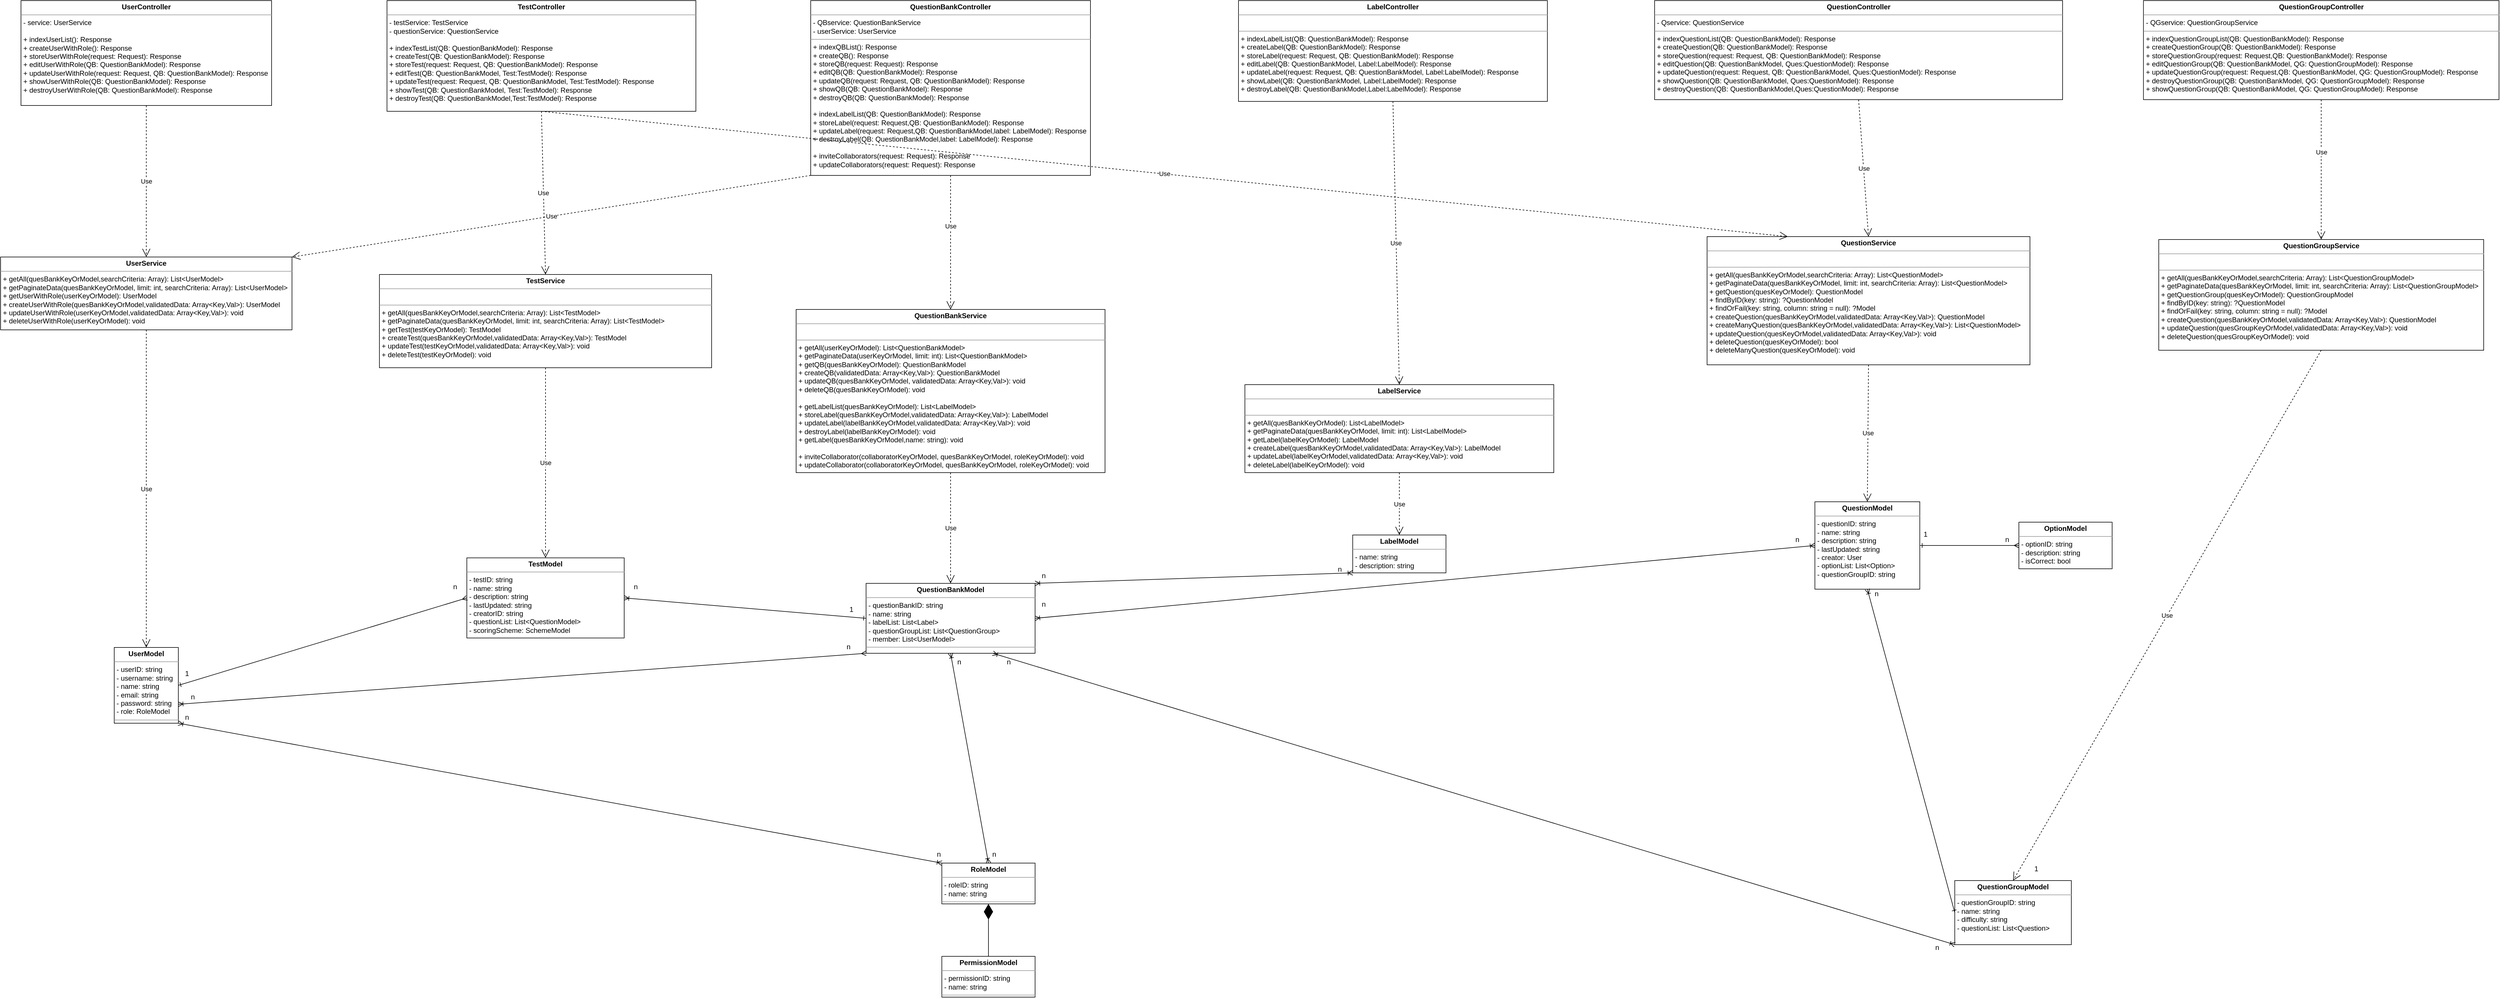 <mxfile>
    <diagram name="Copy of Page-1" id="_IRGn7qEjiSoWe7VJrxL">
        <mxGraphModel dx="957" dy="1715" grid="0" gridSize="10" guides="1" tooltips="1" connect="1" arrows="1" fold="1" page="0" pageScale="1" pageWidth="850" pageHeight="1100" math="0" shadow="0">
            <root>
                <mxCell id="2OkuZF6dqTFCMNim8TMD-0"/>
                <mxCell id="2OkuZF6dqTFCMNim8TMD-1" parent="2OkuZF6dqTFCMNim8TMD-0"/>
                <mxCell id="2OkuZF6dqTFCMNim8TMD-2" value="&lt;p style=&quot;margin:0px;margin-top:4px;text-align:center;&quot;&gt;&lt;b&gt;UserModel&lt;/b&gt;&lt;/p&gt;&lt;hr size=&quot;1&quot;&gt;&lt;p style=&quot;margin:0px;margin-left:4px;&quot;&gt;- userID: string&lt;/p&gt;&lt;p style=&quot;margin:0px;margin-left:4px;&quot;&gt;- username: string&lt;/p&gt;&lt;p style=&quot;margin:0px;margin-left:4px;&quot;&gt;- name: string&lt;/p&gt;&lt;p style=&quot;margin:0px;margin-left:4px;&quot;&gt;- email: string&lt;/p&gt;&lt;p style=&quot;margin:0px;margin-left:4px;&quot;&gt;- password: string&lt;/p&gt;&lt;p style=&quot;margin:0px;margin-left:4px;&quot;&gt;- role: RoleModel&lt;/p&gt;&lt;hr size=&quot;1&quot;&gt;&lt;p style=&quot;margin:0px;margin-left:4px;&quot;&gt;&lt;br&gt;&lt;/p&gt;" style="verticalAlign=top;align=left;overflow=fill;fontSize=12;fontFamily=Helvetica;html=1;" parent="2OkuZF6dqTFCMNim8TMD-1" vertex="1">
                    <mxGeometry x="-45" y="250" width="110" height="130" as="geometry"/>
                </mxCell>
                <mxCell id="2OkuZF6dqTFCMNim8TMD-3" value="&lt;p style=&quot;margin:0px;margin-top:4px;text-align:center;&quot;&gt;&lt;b&gt;QuestionBankModel&lt;/b&gt;&lt;/p&gt;&lt;hr size=&quot;1&quot;&gt;&lt;p style=&quot;margin:0px;margin-left:4px;&quot;&gt;- questionBankID: string&lt;/p&gt;&lt;p style=&quot;margin:0px;margin-left:4px;&quot;&gt;- name: string&lt;/p&gt;&lt;p style=&quot;margin:0px;margin-left:4px;&quot;&gt;- labelList: List&amp;lt;Label&amp;gt;&lt;/p&gt;&lt;p style=&quot;margin:0px;margin-left:4px;&quot;&gt;- questionGroupList: List&amp;lt;QuestionGroup&amp;gt;&lt;/p&gt;&lt;p style=&quot;margin:0px;margin-left:4px;&quot;&gt;- member: List&amp;lt;UserModel&amp;gt;&lt;/p&gt;&lt;hr size=&quot;1&quot;&gt;&lt;p style=&quot;margin:0px;margin-left:4px;&quot;&gt;&lt;br&gt;&lt;/p&gt;" style="verticalAlign=top;align=left;overflow=fill;fontSize=12;fontFamily=Helvetica;html=1;" parent="2OkuZF6dqTFCMNim8TMD-1" vertex="1">
                    <mxGeometry x="1245" y="140" width="290" height="120" as="geometry"/>
                </mxCell>
                <mxCell id="13" value="" style="edgeStyle=none;html=1;startArrow=ERone;startFill=0;endArrow=ERmany;endFill=0;" parent="2OkuZF6dqTFCMNim8TMD-1" source="2OkuZF6dqTFCMNim8TMD-4" target="2OkuZF6dqTFCMNim8TMD-7" edge="1">
                    <mxGeometry relative="1" as="geometry"/>
                </mxCell>
                <mxCell id="2OkuZF6dqTFCMNim8TMD-4" value="&lt;p style=&quot;margin:0px;margin-top:4px;text-align:center;&quot;&gt;&lt;b&gt;QuestionModel&lt;/b&gt;&lt;/p&gt;&lt;hr size=&quot;1&quot;&gt;&lt;p style=&quot;margin:0px;margin-left:4px;&quot;&gt;- questionID: string&lt;/p&gt;&lt;p style=&quot;margin:0px;margin-left:4px;&quot;&gt;- name: string&lt;/p&gt;&lt;p style=&quot;margin:0px;margin-left:4px;&quot;&gt;- description: string&lt;/p&gt;&lt;p style=&quot;margin:0px;margin-left:4px;&quot;&gt;- lastUpdated: string&lt;/p&gt;&lt;p style=&quot;margin:0px;margin-left:4px;&quot;&gt;- creator: User&lt;/p&gt;&lt;p style=&quot;margin:0px;margin-left:4px;&quot;&gt;- optionList: List&amp;lt;Option&amp;gt;&lt;/p&gt;&lt;p style=&quot;margin:0px;margin-left:4px;&quot;&gt;- questionGroupID: string&lt;/p&gt;&lt;p style=&quot;margin:0px;margin-left:4px;&quot;&gt;&lt;br&gt;&lt;/p&gt;" style="verticalAlign=top;align=left;overflow=fill;fontSize=12;fontFamily=Helvetica;html=1;" parent="2OkuZF6dqTFCMNim8TMD-1" vertex="1">
                    <mxGeometry x="2873" width="180" height="150" as="geometry"/>
                </mxCell>
                <mxCell id="2OkuZF6dqTFCMNim8TMD-5" value="&lt;p style=&quot;margin:0px;margin-top:4px;text-align:center;&quot;&gt;&lt;b&gt;TestModel&lt;/b&gt;&lt;/p&gt;&lt;hr size=&quot;1&quot;&gt;&lt;p style=&quot;margin:0px;margin-left:4px;&quot;&gt;- testID: string&lt;/p&gt;&lt;p style=&quot;margin:0px;margin-left:4px;&quot;&gt;- name: string&lt;br&gt;&lt;/p&gt;&lt;p style=&quot;margin:0px;margin-left:4px;&quot;&gt;- description: string&lt;/p&gt;&lt;p style=&quot;margin:0px;margin-left:4px;&quot;&gt;- lastUpdated: string&lt;/p&gt;&lt;p style=&quot;margin:0px;margin-left:4px;&quot;&gt;- creatorID: string&lt;/p&gt;&lt;p style=&quot;margin:0px;margin-left:4px;&quot;&gt;- questionList: List&amp;lt;QuestionModel&amp;gt;&lt;/p&gt;&lt;p style=&quot;margin:0px;margin-left:4px;&quot;&gt;- scoringScheme: SchemeModel&lt;/p&gt;&lt;p style=&quot;margin:0px;margin-left:4px;&quot;&gt;&lt;br&gt;&lt;/p&gt;" style="verticalAlign=top;align=left;overflow=fill;fontSize=12;fontFamily=Helvetica;html=1;" parent="2OkuZF6dqTFCMNim8TMD-1" vertex="1">
                    <mxGeometry x="560" y="96.25" width="270" height="137.5" as="geometry"/>
                </mxCell>
                <mxCell id="2OkuZF6dqTFCMNim8TMD-6" value="&lt;p style=&quot;margin:0px;margin-top:4px;text-align:center;&quot;&gt;&lt;b&gt;LabelModel&lt;/b&gt;&lt;/p&gt;&lt;hr size=&quot;1&quot;&gt;&lt;p style=&quot;margin:0px;margin-left:4px;&quot;&gt;- name: string&lt;/p&gt;&lt;p style=&quot;margin:0px;margin-left:4px;&quot;&gt;- description: string&lt;/p&gt;&lt;hr size=&quot;1&quot;&gt;&lt;p style=&quot;margin:0px;margin-left:4px;&quot;&gt;&lt;br&gt;&lt;/p&gt;" style="verticalAlign=top;align=left;overflow=fill;fontSize=12;fontFamily=Helvetica;html=1;" parent="2OkuZF6dqTFCMNim8TMD-1" vertex="1">
                    <mxGeometry x="2080" y="57" width="160" height="65" as="geometry"/>
                </mxCell>
                <mxCell id="2OkuZF6dqTFCMNim8TMD-7" value="&lt;p style=&quot;margin:0px;margin-top:4px;text-align:center;&quot;&gt;&lt;b&gt;OptionModel&lt;/b&gt;&lt;/p&gt;&lt;hr size=&quot;1&quot;&gt;&lt;p style=&quot;margin:0px;margin-left:4px;&quot;&gt;- optionID: string&lt;/p&gt;&lt;p style=&quot;margin:0px;margin-left:4px;&quot;&gt;- description: string&lt;/p&gt;&lt;p style=&quot;margin:0px;margin-left:4px;&quot;&gt;- isCorrect: bool&lt;/p&gt;&lt;hr size=&quot;1&quot;&gt;&lt;p style=&quot;margin:0px;margin-left:4px;&quot;&gt;&lt;br&gt;&lt;/p&gt;" style="verticalAlign=top;align=left;overflow=fill;fontSize=12;fontFamily=Helvetica;html=1;" parent="2OkuZF6dqTFCMNim8TMD-1" vertex="1">
                    <mxGeometry x="3223" y="35" width="160" height="80" as="geometry"/>
                </mxCell>
                <mxCell id="2OkuZF6dqTFCMNim8TMD-8" value="&lt;p style=&quot;margin:0px;margin-top:4px;text-align:center;&quot;&gt;&lt;b&gt;RoleModel&lt;/b&gt;&lt;/p&gt;&lt;hr size=&quot;1&quot;&gt;&lt;p style=&quot;margin:0px;margin-left:4px;&quot;&gt;- roleID: string&lt;/p&gt;&lt;p style=&quot;margin:0px;margin-left:4px;&quot;&gt;- name: string&lt;/p&gt;&lt;hr size=&quot;1&quot;&gt;&lt;p style=&quot;margin:0px;margin-left:4px;&quot;&gt;&lt;br&gt;&lt;/p&gt;" style="verticalAlign=top;align=left;overflow=fill;fontSize=12;fontFamily=Helvetica;html=1;" parent="2OkuZF6dqTFCMNim8TMD-1" vertex="1">
                    <mxGeometry x="1375" y="620" width="160" height="70" as="geometry"/>
                </mxCell>
                <mxCell id="2OkuZF6dqTFCMNim8TMD-9" value="&lt;p style=&quot;margin:0px;margin-top:4px;text-align:center;&quot;&gt;&lt;b&gt;PermissionModel&lt;/b&gt;&lt;/p&gt;&lt;hr size=&quot;1&quot;&gt;&lt;p style=&quot;margin:0px;margin-left:4px;&quot;&gt;- permissionID: string&lt;/p&gt;&lt;p style=&quot;margin:0px;margin-left:4px;&quot;&gt;- name: string&lt;/p&gt;&lt;hr size=&quot;1&quot;&gt;&lt;p style=&quot;margin:0px;margin-left:4px;&quot;&gt;&lt;br&gt;&lt;/p&gt;" style="verticalAlign=top;align=left;overflow=fill;fontSize=12;fontFamily=Helvetica;html=1;" parent="2OkuZF6dqTFCMNim8TMD-1" vertex="1">
                    <mxGeometry x="1375" y="780" width="160" height="70" as="geometry"/>
                </mxCell>
                <mxCell id="2OkuZF6dqTFCMNim8TMD-10" value="&lt;p style=&quot;margin:0px;margin-top:4px;text-align:center;&quot;&gt;&lt;b&gt;QuestionGroupModel&lt;/b&gt;&lt;/p&gt;&lt;hr size=&quot;1&quot;&gt;&lt;p style=&quot;margin:0px;margin-left:4px;&quot;&gt;- questionGroupID: string&lt;/p&gt;&lt;p style=&quot;margin:0px;margin-left:4px;&quot;&gt;- name: string&lt;/p&gt;&lt;p style=&quot;margin:0px;margin-left:4px;&quot;&gt;- difficulty: string&lt;/p&gt;&lt;p style=&quot;margin:0px;margin-left:4px;&quot;&gt;- questionList: List&amp;lt;Question&amp;gt;&lt;/p&gt;&lt;p style=&quot;margin:0px;margin-left:4px;&quot;&gt;&lt;br&gt;&lt;/p&gt;" style="verticalAlign=top;align=left;overflow=fill;fontSize=12;fontFamily=Helvetica;html=1;" parent="2OkuZF6dqTFCMNim8TMD-1" vertex="1">
                    <mxGeometry x="3113" y="650" width="200" height="110" as="geometry"/>
                </mxCell>
                <mxCell id="d9vbCOxTA3XUxBiBrLn6-0" value="&lt;p style=&quot;margin:0px;margin-top:4px;text-align:center;&quot;&gt;&lt;b&gt;UserController&lt;/b&gt;&lt;/p&gt;&lt;hr size=&quot;1&quot;&gt;&lt;p style=&quot;margin:0px;margin-left:4px;&quot;&gt;- service: UserService&lt;/p&gt;&lt;p style=&quot;margin:0px;margin-left:4px;&quot;&gt;&lt;br&gt;&lt;/p&gt;&lt;p style=&quot;margin: 0px 0px 0px 4px;&quot;&gt;+ indexUserList(): Response&lt;/p&gt;&lt;p style=&quot;margin: 0px 0px 0px 4px;&quot;&gt;+ createUserWithRole(): Response&lt;/p&gt;&lt;p style=&quot;margin: 0px 0px 0px 4px;&quot;&gt;+ storeUserWithRole(request: Request): Response&lt;/p&gt;&lt;p style=&quot;margin: 0px 0px 0px 4px;&quot;&gt;+ editUserWithRole(QB: QuestionBankModel): Response&lt;/p&gt;&lt;p style=&quot;margin: 0px 0px 0px 4px;&quot;&gt;+ updateUserWithRole(request: Request, QB: QuestionBankModel): Response&lt;/p&gt;&lt;p style=&quot;margin: 0px 0px 0px 4px;&quot;&gt;+ showUserWithRole(QB: QuestionBankModel): Response&lt;br&gt;&lt;/p&gt;&lt;p style=&quot;margin: 0px 0px 0px 4px;&quot;&gt;+ destroyUserWithRole(QB: QuestionBankModel): Response&lt;/p&gt;" style="verticalAlign=top;align=left;overflow=fill;fontSize=12;fontFamily=Helvetica;html=1;" parent="2OkuZF6dqTFCMNim8TMD-1" vertex="1">
                    <mxGeometry x="-205" y="-860" width="430" height="180" as="geometry"/>
                </mxCell>
                <mxCell id="d9vbCOxTA3XUxBiBrLn6-1" value="&lt;p style=&quot;margin:0px;margin-top:4px;text-align:center;&quot;&gt;&lt;b&gt;UserService&lt;/b&gt;&lt;/p&gt;&lt;hr size=&quot;1&quot;&gt;&lt;p style=&quot;margin: 0px 0px 0px 4px;&quot;&gt;+ getAll(quesBankKeyOrModel,searchCriteria: Array): List&amp;lt;UserModel&amp;gt;&lt;/p&gt;&lt;p style=&quot;margin: 0px 0px 0px 4px;&quot;&gt;+ getPaginateData(quesBankKeyOrModel, limit: int, searchCriteria: Array): List&amp;lt;UserModel&amp;gt;&lt;br&gt;&lt;/p&gt;&lt;p style=&quot;margin: 0px 0px 0px 4px;&quot;&gt;+ getUserWithRole(userKeyOrModel): UserModel&lt;/p&gt;&lt;p style=&quot;margin: 0px 0px 0px 4px;&quot;&gt;+ createUserWithRole(quesBankKeyOrModel,validatedData: Array&amp;lt;Key,Val&amp;gt;): UserModel&lt;br&gt;&lt;/p&gt;&lt;p style=&quot;margin: 0px 0px 0px 4px;&quot;&gt;+ updateUserWithRole(userKeyOrModel,validatedData: Array&amp;lt;Key,Val&amp;gt;): void&lt;br&gt;&lt;/p&gt;&lt;p style=&quot;margin: 0px 0px 0px 4px;&quot;&gt;+ deleteUserWithRole(userKeyOrModel): void&lt;/p&gt;" style="verticalAlign=top;align=left;overflow=fill;fontSize=12;fontFamily=Helvetica;html=1;" parent="2OkuZF6dqTFCMNim8TMD-1" vertex="1">
                    <mxGeometry x="-240" y="-420" width="500" height="125" as="geometry"/>
                </mxCell>
                <mxCell id="d9vbCOxTA3XUxBiBrLn6-2" value="&lt;p style=&quot;margin:0px;margin-top:4px;text-align:center;&quot;&gt;&lt;b&gt;QuestionBankController&lt;/b&gt;&lt;/p&gt;&lt;hr size=&quot;1&quot;&gt;&lt;p style=&quot;margin:0px;margin-left:4px;&quot;&gt;- QBservice:&amp;nbsp;&lt;span style=&quot;text-align: center;&quot;&gt;QuestionBank&lt;/span&gt;Service&lt;/p&gt;&lt;p style=&quot;margin:0px;margin-left:4px;&quot;&gt;- userService: UserService&lt;/p&gt;&lt;hr size=&quot;1&quot;&gt;&lt;p style=&quot;margin:0px;margin-left:4px;&quot;&gt;+ indexQBList(): Response&lt;/p&gt;&lt;p style=&quot;margin:0px;margin-left:4px;&quot;&gt;+ createQB(): Response&lt;/p&gt;&lt;p style=&quot;margin:0px;margin-left:4px;&quot;&gt;+ storeQB(request: Request): Response&lt;/p&gt;&lt;p style=&quot;margin:0px;margin-left:4px;&quot;&gt;+ editQB(QB: QuestionBankModel): Response&lt;/p&gt;&lt;p style=&quot;margin:0px;margin-left:4px;&quot;&gt;+ updateQB(request: Request, QB: QuestionBankModel): Response&lt;/p&gt;&lt;p style=&quot;margin:0px;margin-left:4px;&quot;&gt;+ showQB(QB: QuestionBankModel): Response&lt;br&gt;&lt;/p&gt;&lt;p style=&quot;margin:0px;margin-left:4px;&quot;&gt;+ destroyQB(QB: QuestionBankModel): Response&lt;br&gt;&lt;/p&gt;&lt;p style=&quot;margin:0px;margin-left:4px;&quot;&gt;&lt;br&gt;&lt;/p&gt;&lt;p style=&quot;margin:0px;margin-left:4px;&quot;&gt;+ indexLabelList(QB: QuestionBankModel): Response&lt;br&gt;&lt;/p&gt;&lt;p style=&quot;margin:0px;margin-left:4px;&quot;&gt;+ storeLabel(request: Request,QB: QuestionBankModel): Response&lt;/p&gt;&lt;p style=&quot;margin:0px;margin-left:4px;&quot;&gt;+ updateLabel(request: Request,QB: QuestionBankModel,label: LabelModel): Response&lt;br&gt;&lt;/p&gt;&lt;p style=&quot;margin:0px;margin-left:4px;&quot;&gt;+ destroyLabel(QB: QuestionBankModel,label: LabelModel): Response&lt;br&gt;&lt;/p&gt;&lt;p style=&quot;margin:0px;margin-left:4px;&quot;&gt;&lt;br&gt;&lt;/p&gt;&lt;p style=&quot;margin: 0px 0px 0px 4px;&quot;&gt;+ inviteCollaborators(request: Request): Response&lt;br&gt;&lt;/p&gt;&lt;p style=&quot;margin: 0px 0px 0px 4px;&quot;&gt;+ updateCollaborators(request: Request): Response&lt;/p&gt;&lt;p style=&quot;margin: 0px 0px 0px 4px;&quot;&gt;&lt;br&gt;&lt;/p&gt;" style="verticalAlign=top;align=left;overflow=fill;fontSize=12;fontFamily=Helvetica;html=1;gradientColor=none;fillColor=default;fillStyle=auto;shadow=0;" parent="2OkuZF6dqTFCMNim8TMD-1" vertex="1">
                    <mxGeometry x="1150" y="-860" width="480" height="300" as="geometry"/>
                </mxCell>
                <mxCell id="d9vbCOxTA3XUxBiBrLn6-3" value="&lt;p style=&quot;margin:0px;margin-top:4px;text-align:center;&quot;&gt;&lt;b&gt;QuestionBankService&lt;/b&gt;&lt;/p&gt;&lt;hr size=&quot;1&quot;&gt;&lt;p style=&quot;margin:0px;margin-left:4px;&quot;&gt;&lt;br&gt;&lt;/p&gt;&lt;hr size=&quot;1&quot;&gt;&lt;p style=&quot;margin: 0px 0px 0px 4px;&quot;&gt;+ getAll(userKeyOrModel): List&amp;lt;QuestionBankModel&amp;gt;&lt;/p&gt;&lt;p style=&quot;margin: 0px 0px 0px 4px;&quot;&gt;+ getPaginateData(userKeyOrModel, limit: int): List&amp;lt;QuestionBankModel&amp;gt;&lt;br&gt;&lt;/p&gt;&lt;p style=&quot;margin: 0px 0px 0px 4px;&quot;&gt;+ getQB(quesBankKeyOrModel): QuestionBankModel&lt;br&gt;&lt;/p&gt;&lt;p style=&quot;margin: 0px 0px 0px 4px;&quot;&gt;+ createQB(validatedData: Array&amp;lt;Key,Val&amp;gt;): QuestionBankModel&lt;/p&gt;&lt;p style=&quot;margin: 0px 0px 0px 4px;&quot;&gt;+ updateQB(quesBankKeyOrModel, validatedData: Array&amp;lt;Key,Val&amp;gt;): void&lt;/p&gt;&lt;p style=&quot;margin: 0px 0px 0px 4px;&quot;&gt;+ deleteQB(quesBankKeyOrModel): void&lt;/p&gt;&lt;p style=&quot;margin: 0px 0px 0px 4px;&quot;&gt;&lt;br&gt;&lt;/p&gt;&lt;p style=&quot;margin: 0px 0px 0px 4px;&quot;&gt;+ getLabelList(quesBankKeyOrModel): List&amp;lt;LabelModel&amp;gt;&lt;/p&gt;&lt;p style=&quot;margin: 0px 0px 0px 4px;&quot;&gt;+ storeLabel(quesBankKeyOrModel,validatedData: Array&amp;lt;Key,Val&amp;gt;): LabelModel&lt;/p&gt;&lt;p style=&quot;margin: 0px 0px 0px 4px;&quot;&gt;+ updateLabel(labelBankKeyOrModel,validatedData: Array&amp;lt;Key,Val&amp;gt;): void&lt;br&gt;&lt;/p&gt;&lt;p style=&quot;margin: 0px 0px 0px 4px;&quot;&gt;+ destroyLabel(labelBankKeyOrModel): void&lt;br&gt;&lt;/p&gt;&lt;p style=&quot;margin: 0px 0px 0px 4px;&quot;&gt;+ getLabel(quesBankKeyOrModel,name: string): void&lt;/p&gt;&lt;p style=&quot;margin: 0px 0px 0px 4px;&quot;&gt;&lt;br&gt;&lt;/p&gt;&lt;p style=&quot;margin: 0px 0px 0px 4px;&quot;&gt;+ inviteCollaborator(collaboratorKeyOrModel, quesBankKeyOrModel, roleKeyOrModel): void&lt;br&gt;&lt;/p&gt;&lt;p style=&quot;margin: 0px 0px 0px 4px;&quot;&gt;+ updateCollaborator(collaboratorKeyOrModel, quesBankKeyOrModel, roleKeyOrModel): void&lt;/p&gt;" style="verticalAlign=top;align=left;overflow=fill;fontSize=12;fontFamily=Helvetica;html=1;" parent="2OkuZF6dqTFCMNim8TMD-1" vertex="1">
                    <mxGeometry x="1125" y="-330" width="530" height="280" as="geometry"/>
                </mxCell>
                <mxCell id="n3z_orEbSFZSWoOInEBg-8" value="&lt;p style=&quot;margin:0px;margin-top:4px;text-align:center;&quot;&gt;&lt;b&gt;TestController&lt;/b&gt;&lt;/p&gt;&lt;hr size=&quot;1&quot;&gt;&lt;p style=&quot;margin:0px;margin-left:4px;&quot;&gt;- testService: TestService&lt;/p&gt;&lt;p style=&quot;margin:0px;margin-left:4px;&quot;&gt;- questionService: QuestionService&lt;/p&gt;&lt;p style=&quot;margin:0px;margin-left:4px;&quot;&gt;&lt;br&gt;&lt;/p&gt;&lt;p style=&quot;margin: 0px 0px 0px 4px;&quot;&gt;&lt;span style=&quot;background-color: initial;&quot;&gt;+ indexTestList(QB: QuestionBankModel):&amp;nbsp;Response&lt;/span&gt;&lt;br&gt;&lt;/p&gt;&lt;p style=&quot;margin: 0px 0px 0px 4px;&quot;&gt;+ createTest(QB: QuestionBankModel): Response&lt;br&gt;&lt;/p&gt;&lt;p style=&quot;margin: 0px 0px 0px 4px;&quot;&gt;+ storeTest(request: Request, QB: QuestionBankModel): Response&lt;br&gt;&lt;/p&gt;&lt;p style=&quot;margin: 0px 0px 0px 4px;&quot;&gt;+ editTest(QB: QuestionBankModel, Test:&lt;span style=&quot;background-color: initial;&quot;&gt;TestModel): Response&lt;/span&gt;&lt;br&gt;&lt;/p&gt;&lt;p style=&quot;margin: 0px 0px 0px 4px;&quot;&gt;+ updateTest(request: Request, QB: QuestionBankModel, Test:&lt;span style=&quot;background-color: initial;&quot;&gt;TestModel): Response&lt;/span&gt;&lt;/p&gt;&lt;p style=&quot;margin: 0px 0px 0px 4px;&quot;&gt;+ showTest(QB: QuestionBankModel,&amp;nbsp;Test:TestModel): Response&lt;span style=&quot;background-color: initial;&quot;&gt;&lt;br&gt;&lt;/span&gt;&lt;/p&gt;&lt;p style=&quot;margin: 0px 0px 0px 4px;&quot;&gt;+ destroyTest(QB: QuestionBankModel,Test:&lt;span style=&quot;background-color: initial;&quot;&gt;TestModel&lt;/span&gt;): Response&lt;/p&gt;&lt;p style=&quot;margin: 0px 0px 0px 4px;&quot;&gt;&lt;br&gt;&lt;/p&gt;&lt;p style=&quot;margin: 0px 0px 0px 4px;&quot;&gt;&lt;br&gt;&lt;/p&gt;" style="verticalAlign=top;align=left;overflow=fill;fontSize=12;fontFamily=Helvetica;html=1;" parent="2OkuZF6dqTFCMNim8TMD-1" vertex="1">
                    <mxGeometry x="423" y="-860" width="530" height="190" as="geometry"/>
                </mxCell>
                <mxCell id="n3z_orEbSFZSWoOInEBg-9" value="&lt;p style=&quot;margin:0px;margin-top:4px;text-align:center;&quot;&gt;&lt;b&gt;TestService&lt;/b&gt;&lt;/p&gt;&lt;hr size=&quot;1&quot;&gt;&lt;p style=&quot;margin:0px;margin-left:4px;&quot;&gt;&lt;br&gt;&lt;/p&gt;&lt;hr size=&quot;1&quot;&gt;&lt;p style=&quot;margin: 0px 0px 0px 4px;&quot;&gt;+ getAll(quesBankKeyOrModel,searchCriteria: Array): List&amp;lt;TestModel&amp;gt;&lt;/p&gt;&lt;p style=&quot;margin: 0px 0px 0px 4px;&quot;&gt;+ getPaginateData(quesBankKeyOrModel, limit: int, searchCriteria: Array): List&amp;lt;TestModel&amp;gt;&lt;br&gt;&lt;/p&gt;&lt;p style=&quot;margin: 0px 0px 0px 4px;&quot;&gt;+ getTest(testKeyOrModel): TestModel&lt;/p&gt;&lt;p style=&quot;margin: 0px 0px 0px 4px;&quot;&gt;+ createTest(quesBankKeyOrModel,validatedData: Array&amp;lt;Key,Val&amp;gt;): TestModel&lt;br&gt;&lt;/p&gt;&lt;p style=&quot;margin: 0px 0px 0px 4px;&quot;&gt;+ updateTest(testKeyOrModel,validatedData: Array&amp;lt;Key,Val&amp;gt;): void&lt;br&gt;&lt;/p&gt;&lt;p style=&quot;margin: 0px 0px 0px 4px;&quot;&gt;+ deleteTest(testKeyOrModel): void&lt;/p&gt;" style="verticalAlign=top;align=left;overflow=fill;fontSize=12;fontFamily=Helvetica;html=1;" parent="2OkuZF6dqTFCMNim8TMD-1" vertex="1">
                    <mxGeometry x="410" y="-390" width="570" height="160" as="geometry"/>
                </mxCell>
                <mxCell id="zOvdfVjMWSjVdS2UzzNI-3" value="Use" style="endArrow=open;endSize=12;dashed=1;html=1;exitX=0.5;exitY=1;exitDx=0;exitDy=0;entryX=0.5;entryY=0;entryDx=0;entryDy=0;" parent="2OkuZF6dqTFCMNim8TMD-1" source="d9vbCOxTA3XUxBiBrLn6-0" target="d9vbCOxTA3XUxBiBrLn6-1" edge="1">
                    <mxGeometry width="160" relative="1" as="geometry">
                        <mxPoint x="-300" y="-410" as="sourcePoint"/>
                        <mxPoint x="-140" y="-410" as="targetPoint"/>
                    </mxGeometry>
                </mxCell>
                <mxCell id="zOvdfVjMWSjVdS2UzzNI-4" value="Use" style="endArrow=open;endSize=12;dashed=1;html=1;exitX=0.5;exitY=1;exitDx=0;exitDy=0;entryX=0.5;entryY=0;entryDx=0;entryDy=0;" parent="2OkuZF6dqTFCMNim8TMD-1" source="d9vbCOxTA3XUxBiBrLn6-1" target="2OkuZF6dqTFCMNim8TMD-2" edge="1">
                    <mxGeometry width="160" relative="1" as="geometry">
                        <mxPoint x="-260" y="-300" as="sourcePoint"/>
                        <mxPoint x="-100" y="-300" as="targetPoint"/>
                    </mxGeometry>
                </mxCell>
                <mxCell id="zOvdfVjMWSjVdS2UzzNI-5" value="Use" style="endArrow=open;endSize=12;dashed=1;html=1;exitX=0.5;exitY=1;exitDx=0;exitDy=0;entryX=0.5;entryY=0;entryDx=0;entryDy=0;" parent="2OkuZF6dqTFCMNim8TMD-1" source="n3z_orEbSFZSWoOInEBg-8" target="n3z_orEbSFZSWoOInEBg-9" edge="1">
                    <mxGeometry width="160" relative="1" as="geometry">
                        <mxPoint x="630" y="-460" as="sourcePoint"/>
                        <mxPoint x="790" y="-460" as="targetPoint"/>
                    </mxGeometry>
                </mxCell>
                <mxCell id="zOvdfVjMWSjVdS2UzzNI-6" value="Use" style="endArrow=open;endSize=12;dashed=1;html=1;exitX=0.5;exitY=1;exitDx=0;exitDy=0;entryX=0.5;entryY=0;entryDx=0;entryDy=0;" parent="2OkuZF6dqTFCMNim8TMD-1" source="n3z_orEbSFZSWoOInEBg-9" target="2OkuZF6dqTFCMNim8TMD-5" edge="1">
                    <mxGeometry width="160" relative="1" as="geometry">
                        <mxPoint x="60" y="-200" as="sourcePoint"/>
                        <mxPoint x="220" y="-200" as="targetPoint"/>
                    </mxGeometry>
                </mxCell>
                <mxCell id="zOvdfVjMWSjVdS2UzzNI-9" value="Use" style="endArrow=open;endSize=12;dashed=1;html=1;exitX=0.5;exitY=1;exitDx=0;exitDy=0;entryX=0.5;entryY=0;entryDx=0;entryDy=0;" parent="2OkuZF6dqTFCMNim8TMD-1" source="d9vbCOxTA3XUxBiBrLn6-2" target="d9vbCOxTA3XUxBiBrLn6-3" edge="1">
                    <mxGeometry x="-0.25" width="160" relative="1" as="geometry">
                        <mxPoint x="1000" y="-450" as="sourcePoint"/>
                        <mxPoint x="1160" y="-450" as="targetPoint"/>
                        <mxPoint as="offset"/>
                    </mxGeometry>
                </mxCell>
                <mxCell id="zOvdfVjMWSjVdS2UzzNI-10" value="Use" style="endArrow=open;endSize=12;dashed=1;html=1;exitX=0.5;exitY=1;exitDx=0;exitDy=0;entryX=0.5;entryY=0;entryDx=0;entryDy=0;" parent="2OkuZF6dqTFCMNim8TMD-1" source="d9vbCOxTA3XUxBiBrLn6-3" target="2OkuZF6dqTFCMNim8TMD-3" edge="1">
                    <mxGeometry width="160" relative="1" as="geometry">
                        <mxPoint x="1000" y="-10" as="sourcePoint"/>
                        <mxPoint x="1160" y="-10" as="targetPoint"/>
                    </mxGeometry>
                </mxCell>
                <mxCell id="V_6a4nZ7BC3NfpDAhWcV-6" value="" style="endArrow=diamondThin;endFill=1;endSize=24;html=1;entryX=0.5;entryY=1;entryDx=0;entryDy=0;exitX=0.5;exitY=0;exitDx=0;exitDy=0;" parent="2OkuZF6dqTFCMNim8TMD-1" source="2OkuZF6dqTFCMNim8TMD-9" target="2OkuZF6dqTFCMNim8TMD-8" edge="1">
                    <mxGeometry width="160" relative="1" as="geometry">
                        <mxPoint x="1445" y="760" as="sourcePoint"/>
                        <mxPoint x="1605" y="760" as="targetPoint"/>
                    </mxGeometry>
                </mxCell>
                <mxCell id="V_6a4nZ7BC3NfpDAhWcV-14" value="Use" style="endArrow=open;endSize=12;dashed=1;html=1;exitX=0;exitY=1;exitDx=0;exitDy=0;entryX=1;entryY=0;entryDx=0;entryDy=0;" parent="2OkuZF6dqTFCMNim8TMD-1" source="d9vbCOxTA3XUxBiBrLn6-2" target="d9vbCOxTA3XUxBiBrLn6-1" edge="1">
                    <mxGeometry width="160" relative="1" as="geometry">
                        <mxPoint x="760" y="-560" as="sourcePoint"/>
                        <mxPoint x="920" y="-560" as="targetPoint"/>
                    </mxGeometry>
                </mxCell>
                <mxCell id="IQVSVcBC1YNNi2Ne7M7Z-0" value="&lt;p style=&quot;margin:0px;margin-top:4px;text-align:center;&quot;&gt;&lt;b&gt;QuestionGroupService&lt;/b&gt;&lt;/p&gt;&lt;hr size=&quot;1&quot;&gt;&lt;p style=&quot;margin:0px;margin-left:4px;&quot;&gt;&lt;br&gt;&lt;/p&gt;&lt;hr size=&quot;1&quot;&gt;&lt;p style=&quot;margin: 0px 0px 0px 4px;&quot;&gt;&lt;span style=&quot;background-color: initial;&quot;&gt;+ getAll(quesBankKeyOrModel,searchCriteria: Array): List&amp;lt;QuestionGroupModel&amp;gt;&lt;/span&gt;&lt;br&gt;&lt;/p&gt;&lt;p style=&quot;margin: 0px 0px 0px 4px;&quot;&gt;+ getPaginateData(quesBankKeyOrModel, limit: int, searchCriteria: Array): List&amp;lt;QuestionGroupModel&amp;gt;&lt;br&gt;&lt;/p&gt;&lt;p style=&quot;margin: 0px 0px 0px 4px;&quot;&gt;+ getQuestionGroup(quesKeyOrModel): QuestionGroupModel&lt;/p&gt;&lt;p style=&quot;margin: 0px 0px 0px 4px;&quot;&gt;+ findByID(key: string): ?QuestionModel&lt;/p&gt;&lt;p style=&quot;margin: 0px 0px 0px 4px;&quot;&gt;+ findOrFail(key: string, column: string = null): ?Model&lt;/p&gt;&lt;p style=&quot;margin: 0px 0px 0px 4px;&quot;&gt;+ createQuestion(quesBankKeyOrModel,validatedData: Array&amp;lt;Key,Val&amp;gt;): QuestionModel&lt;br&gt;&lt;/p&gt;&lt;p style=&quot;margin: 0px 0px 0px 4px;&quot;&gt;+ updateQuestion(quesGroupKeyOrModel,validatedData: Array&amp;lt;Key,Val&amp;gt;): void&lt;br&gt;&lt;/p&gt;&lt;p style=&quot;margin: 0px 0px 0px 4px;&quot;&gt;+ deleteQuestion(quesGroupKeyOrModel): void&lt;/p&gt;" style="verticalAlign=top;align=left;overflow=fill;fontSize=12;fontFamily=Helvetica;html=1;" parent="2OkuZF6dqTFCMNim8TMD-1" vertex="1">
                    <mxGeometry x="3463" y="-450" width="557.5" height="190" as="geometry"/>
                </mxCell>
                <mxCell id="IQVSVcBC1YNNi2Ne7M7Z-1" value="&lt;p style=&quot;margin:0px;margin-top:4px;text-align:center;&quot;&gt;&lt;b&gt;QuestionService&lt;/b&gt;&lt;/p&gt;&lt;hr size=&quot;1&quot;&gt;&lt;p style=&quot;margin:0px;margin-left:4px;&quot;&gt;&lt;br&gt;&lt;/p&gt;&lt;hr size=&quot;1&quot;&gt;&lt;p style=&quot;margin: 0px 0px 0px 4px;&quot;&gt;+ getAll(quesBankKeyOrModel,searchCriteria: Array): List&amp;lt;QuestionModel&amp;gt;&lt;/p&gt;&lt;p style=&quot;margin: 0px 0px 0px 4px;&quot;&gt;&lt;span style=&quot;background-color: initial;&quot;&gt;+ getPaginateData(quesBankKeyOrModel, limit: int, searchCriteria: Array): List&amp;lt;QuestionModel&amp;gt;&lt;/span&gt;&lt;/p&gt;&lt;p style=&quot;margin: 0px 0px 0px 4px;&quot;&gt;+ getQuestion(quesKeyOrModel): QuestionModel&lt;/p&gt;&lt;p style=&quot;margin: 0px 0px 0px 4px;&quot;&gt;+ findByID(key: string): ?QuestionModel&lt;/p&gt;&lt;p style=&quot;margin: 0px 0px 0px 4px;&quot;&gt;+ findOrFail(key: string, column: string = null): ?Model&lt;br&gt;&lt;/p&gt;&lt;p style=&quot;margin: 0px 0px 0px 4px;&quot;&gt;+ createQuestion(quesBankKeyOrModel,validatedData: Array&amp;lt;Key,Val&amp;gt;): QuestionModel&lt;br&gt;&lt;/p&gt;&lt;p style=&quot;margin: 0px 0px 0px 4px;&quot;&gt;+ createManyQuestion(quesBankKeyOrModel,validatedData: Array&amp;lt;Key,Val&amp;gt;): List&amp;lt;QuestionModel&amp;gt;&lt;br&gt;&lt;/p&gt;&lt;p style=&quot;margin: 0px 0px 0px 4px;&quot;&gt;+ updateQuestion(quesKeyOrModel,validatedData: Array&amp;lt;Key,Val&amp;gt;): void&lt;br&gt;&lt;/p&gt;&lt;p style=&quot;margin: 0px 0px 0px 4px;&quot;&gt;+ deleteQuestion(quesKeyOrModel): bool&lt;/p&gt;&lt;p style=&quot;margin: 0px 0px 0px 4px;&quot;&gt;+ deleteManyQuestion(quesKeyOrModel): void&lt;br&gt;&lt;/p&gt;&lt;p style=&quot;margin: 0px 0px 0px 4px;&quot;&gt;&lt;br&gt;&lt;/p&gt;" style="verticalAlign=top;align=left;overflow=fill;fontSize=12;fontFamily=Helvetica;html=1;" parent="2OkuZF6dqTFCMNim8TMD-1" vertex="1">
                    <mxGeometry x="2688" y="-455" width="554" height="220" as="geometry"/>
                </mxCell>
                <mxCell id="IQVSVcBC1YNNi2Ne7M7Z-2" value="&lt;p style=&quot;margin:0px;margin-top:4px;text-align:center;&quot;&gt;&lt;b&gt;QuestionGroupController&lt;/b&gt;&lt;/p&gt;&lt;hr size=&quot;1&quot;&gt;&lt;p style=&quot;margin:0px;margin-left:4px;&quot;&gt;- QGservice:&amp;nbsp;&lt;span style=&quot;text-align: center;&quot;&gt;QuestionGroup&lt;/span&gt;Service&lt;/p&gt;&lt;hr size=&quot;1&quot;&gt;&lt;p style=&quot;margin: 0px 0px 0px 4px;&quot;&gt;+ indexQuestionGroupList(QB: QuestionBankModel): Response&lt;span style=&quot;background-color: initial;&quot;&gt;&lt;br&gt;&lt;/span&gt;&lt;/p&gt;&lt;p style=&quot;margin: 0px 0px 0px 4px;&quot;&gt;+ createQuestionGroup(QB: QuestionBankModel): Response&lt;br&gt;&lt;/p&gt;&lt;p style=&quot;margin: 0px 0px 0px 4px;&quot;&gt;+ storeQuestionGroup(request: Request,QB: QuestionBankModel): Response&lt;br&gt;&lt;/p&gt;&lt;p style=&quot;margin: 0px 0px 0px 4px;&quot;&gt;+ editQuestionGroup(QB: QuestionBankModel, QG: QuestionGroupModel): Response&lt;br&gt;&lt;/p&gt;&lt;p style=&quot;margin: 0px 0px 0px 4px;&quot;&gt;+ updateQuestionGroup(request: Request,QB: QuestionBankModel, QG: QuestionGroupModel): Response&lt;/p&gt;&lt;p style=&quot;margin: 0px 0px 0px 4px;&quot;&gt;+ destroyQuestionGroup(QB: QuestionBankModel, QG: QuestionGroupModel): Response&lt;/p&gt;&lt;p style=&quot;margin: 0px 0px 0px 4px;&quot;&gt;+ showQuestionGroup(QB: QuestionBankModel, QG: QuestionGroupModel): Response&lt;/p&gt;&lt;p style=&quot;margin:0px;margin-left:4px;&quot;&gt;&lt;br&gt;&lt;/p&gt;&lt;p style=&quot;margin: 0px 0px 0px 4px;&quot;&gt;&lt;br&gt;&lt;/p&gt;&lt;p style=&quot;margin: 0px 0px 0px 4px;&quot;&gt;&lt;span style=&quot;background-color: initial;&quot;&gt;&lt;br&gt;&lt;/span&gt;&lt;/p&gt;&lt;p style=&quot;margin: 0px 0px 0px 4px;&quot;&gt;&lt;br&gt;&lt;/p&gt;" style="verticalAlign=top;align=left;overflow=fill;fontSize=12;fontFamily=Helvetica;html=1;gradientColor=none;fillColor=default;fillStyle=auto;shadow=0;" parent="2OkuZF6dqTFCMNim8TMD-1" vertex="1">
                    <mxGeometry x="3436.75" y="-860" width="610" height="170" as="geometry"/>
                </mxCell>
                <mxCell id="IQVSVcBC1YNNi2Ne7M7Z-3" value="&lt;p style=&quot;margin:0px;margin-top:4px;text-align:center;&quot;&gt;&lt;b&gt;QuestionController&lt;/b&gt;&lt;/p&gt;&lt;hr size=&quot;1&quot;&gt;&lt;p style=&quot;margin:0px;margin-left:4px;&quot;&gt;- Qservice:&amp;nbsp;&lt;span style=&quot;text-align: center;&quot;&gt;Question&lt;/span&gt;Service&lt;/p&gt;&lt;hr size=&quot;1&quot;&gt;&lt;p style=&quot;margin: 0px 0px 0px 4px;&quot;&gt;+ indexQuestionList(QB: QuestionBankModel):&amp;nbsp;Response&lt;br&gt;&lt;/p&gt;&lt;p style=&quot;margin: 0px 0px 0px 4px;&quot;&gt;+ createQuestion(QB: QuestionBankModel): Response&lt;br&gt;&lt;/p&gt;&lt;p style=&quot;margin: 0px 0px 0px 4px;&quot;&gt;+ storeQuestion(request: Request, QB: QuestionBankModel): Response&lt;br&gt;&lt;/p&gt;&lt;p style=&quot;margin: 0px 0px 0px 4px;&quot;&gt;+ editQuestion(QB: QuestionBankModel, Ques:&lt;span style=&quot;background-color: initial;&quot;&gt;QuestionModel): Response&lt;/span&gt;&lt;br&gt;&lt;/p&gt;&lt;p style=&quot;margin: 0px 0px 0px 4px;&quot;&gt;+ updateQuestion(request: Request, QB: QuestionBankModel, Ques:&lt;span style=&quot;background-color: initial;&quot;&gt;QuestionModel): Response&lt;/span&gt;&lt;/p&gt;&lt;p style=&quot;margin: 0px 0px 0px 4px;&quot;&gt;+ showQuestion(QB: QuestionBankModel,&amp;nbsp;Ques:QuestionModel): Response&lt;span style=&quot;background-color: initial;&quot;&gt;&lt;br&gt;&lt;/span&gt;&lt;/p&gt;&lt;p style=&quot;margin: 0px 0px 0px 4px;&quot;&gt;+ destroyQuestion(QB: QuestionBankModel,Ques:&lt;span style=&quot;background-color: initial;&quot;&gt;QuestionModel&lt;/span&gt;): Response&lt;/p&gt;" style="verticalAlign=top;align=left;overflow=fill;fontSize=12;fontFamily=Helvetica;html=1;gradientColor=none;fillColor=default;fillStyle=auto;shadow=0;" parent="2OkuZF6dqTFCMNim8TMD-1" vertex="1">
                    <mxGeometry x="2598" y="-860" width="700" height="170" as="geometry"/>
                </mxCell>
                <mxCell id="0" value="Use" style="endArrow=open;endSize=12;dashed=1;html=1;exitX=0.5;exitY=1;exitDx=0;exitDy=0;entryX=0.5;entryY=0;entryDx=0;entryDy=0;" parent="2OkuZF6dqTFCMNim8TMD-1" source="IQVSVcBC1YNNi2Ne7M7Z-3" target="IQVSVcBC1YNNi2Ne7M7Z-1" edge="1">
                    <mxGeometry width="160" relative="1" as="geometry">
                        <mxPoint x="2983" y="-650" as="sourcePoint"/>
                        <mxPoint x="3143" y="-650" as="targetPoint"/>
                    </mxGeometry>
                </mxCell>
                <mxCell id="2" value="Use" style="endArrow=open;endSize=12;dashed=1;html=1;exitX=0.5;exitY=1;exitDx=0;exitDy=0;entryX=0.5;entryY=0;entryDx=0;entryDy=0;" parent="2OkuZF6dqTFCMNim8TMD-1" source="IQVSVcBC1YNNi2Ne7M7Z-2" target="IQVSVcBC1YNNi2Ne7M7Z-0" edge="1">
                    <mxGeometry x="-0.25" width="160" relative="1" as="geometry">
                        <mxPoint x="3753" y="-650" as="sourcePoint"/>
                        <mxPoint x="3753" y="-510" as="targetPoint"/>
                        <mxPoint as="offset"/>
                    </mxGeometry>
                </mxCell>
                <mxCell id="4" value="Use" style="endArrow=open;endSize=12;dashed=1;html=1;exitX=0.5;exitY=1;exitDx=0;exitDy=0;entryX=0.25;entryY=0;entryDx=0;entryDy=0;" parent="2OkuZF6dqTFCMNim8TMD-1" source="n3z_orEbSFZSWoOInEBg-8" target="IQVSVcBC1YNNi2Ne7M7Z-1" edge="1">
                    <mxGeometry width="160" relative="1" as="geometry">
                        <mxPoint x="350" y="-570" as="sourcePoint"/>
                        <mxPoint x="970" y="-410" as="targetPoint"/>
                    </mxGeometry>
                </mxCell>
                <mxCell id="6" value="Use" style="endArrow=open;endSize=12;dashed=1;html=1;exitX=0.5;exitY=1;exitDx=0;exitDy=0;entryX=0.5;entryY=0;entryDx=0;entryDy=0;" parent="2OkuZF6dqTFCMNim8TMD-1" source="IQVSVcBC1YNNi2Ne7M7Z-1" target="2OkuZF6dqTFCMNim8TMD-4" edge="1">
                    <mxGeometry width="160" relative="1" as="geometry">
                        <mxPoint x="3013" y="-200.0" as="sourcePoint"/>
                        <mxPoint x="3013" y="-10.0" as="targetPoint"/>
                    </mxGeometry>
                </mxCell>
                <mxCell id="8" value="Use" style="endArrow=open;endSize=12;dashed=1;html=1;exitX=0.5;exitY=1;exitDx=0;exitDy=0;entryX=0.5;entryY=0;entryDx=0;entryDy=0;" parent="2OkuZF6dqTFCMNim8TMD-1" source="IQVSVcBC1YNNi2Ne7M7Z-0" target="2OkuZF6dqTFCMNim8TMD-10" edge="1">
                    <mxGeometry width="160" relative="1" as="geometry">
                        <mxPoint x="2958" y="-290.0" as="sourcePoint"/>
                        <mxPoint x="2973" y="10.0" as="targetPoint"/>
                    </mxGeometry>
                </mxCell>
                <mxCell id="17" value="1" style="text;html=1;strokeColor=none;fillColor=none;align=center;verticalAlign=middle;whiteSpace=wrap;rounded=0;" parent="2OkuZF6dqTFCMNim8TMD-1" vertex="1">
                    <mxGeometry x="3033" y="41.25" width="60" height="30" as="geometry"/>
                </mxCell>
                <mxCell id="18" value="" style="endArrow=ERoneToMany;html=1;exitX=1;exitY=1;exitDx=0;exitDy=0;entryX=0;entryY=0;entryDx=0;entryDy=0;startArrow=ERoneToMany;startFill=0;endFill=0;" parent="2OkuZF6dqTFCMNim8TMD-1" source="2OkuZF6dqTFCMNim8TMD-2" target="2OkuZF6dqTFCMNim8TMD-8" edge="1">
                    <mxGeometry width="50" height="50" relative="1" as="geometry">
                        <mxPoint x="340" y="700" as="sourcePoint"/>
                        <mxPoint x="390" y="650" as="targetPoint"/>
                    </mxGeometry>
                </mxCell>
                <mxCell id="19" value="" style="endArrow=ERoneToMany;html=1;entryX=0.5;entryY=1;entryDx=0;entryDy=0;exitX=0.5;exitY=0;exitDx=0;exitDy=0;startArrow=ERoneToMany;startFill=0;endFill=0;" parent="2OkuZF6dqTFCMNim8TMD-1" source="2OkuZF6dqTFCMNim8TMD-8" target="2OkuZF6dqTFCMNim8TMD-3" edge="1">
                    <mxGeometry width="50" height="50" relative="1" as="geometry">
                        <mxPoint x="1260" y="790" as="sourcePoint"/>
                        <mxPoint x="1020" y="380" as="targetPoint"/>
                    </mxGeometry>
                </mxCell>
                <mxCell id="20" value="n" style="text;html=1;strokeColor=none;fillColor=none;align=center;verticalAlign=middle;whiteSpace=wrap;rounded=0;" parent="2OkuZF6dqTFCMNim8TMD-1" vertex="1">
                    <mxGeometry x="1340" y="590" width="60" height="30" as="geometry"/>
                </mxCell>
                <mxCell id="22" value="n" style="text;html=1;strokeColor=none;fillColor=none;align=center;verticalAlign=middle;whiteSpace=wrap;rounded=0;" parent="2OkuZF6dqTFCMNim8TMD-1" vertex="1">
                    <mxGeometry x="50" y="355" width="60" height="30" as="geometry"/>
                </mxCell>
                <mxCell id="25" value="n" style="text;html=1;strokeColor=none;fillColor=none;align=center;verticalAlign=middle;whiteSpace=wrap;rounded=0;" parent="2OkuZF6dqTFCMNim8TMD-1" vertex="1">
                    <mxGeometry x="1375" y="260" width="60" height="30" as="geometry"/>
                </mxCell>
                <mxCell id="26" value="n" style="text;html=1;strokeColor=none;fillColor=none;align=center;verticalAlign=middle;whiteSpace=wrap;rounded=0;" parent="2OkuZF6dqTFCMNim8TMD-1" vertex="1">
                    <mxGeometry x="1435" y="590" width="60" height="30" as="geometry"/>
                </mxCell>
                <mxCell id="28" value="" style="endArrow=ERoneToMany;html=1;exitX=1;exitY=0.5;exitDx=0;exitDy=0;entryX=0;entryY=0.5;entryDx=0;entryDy=0;endFill=0;startArrow=ERoneToMany;startFill=0;" parent="2OkuZF6dqTFCMNim8TMD-1" source="2OkuZF6dqTFCMNim8TMD-3" target="2OkuZF6dqTFCMNim8TMD-4" edge="1">
                    <mxGeometry width="50" height="50" relative="1" as="geometry">
                        <mxPoint x="1780" y="180" as="sourcePoint"/>
                        <mxPoint x="1830" y="130" as="targetPoint"/>
                    </mxGeometry>
                </mxCell>
                <mxCell id="29" value="n" style="text;html=1;strokeColor=none;fillColor=none;align=center;verticalAlign=middle;whiteSpace=wrap;rounded=0;" parent="2OkuZF6dqTFCMNim8TMD-1" vertex="1">
                    <mxGeometry x="1520" y="161.25" width="60" height="30" as="geometry"/>
                </mxCell>
                <mxCell id="30" value="n" style="text;html=1;strokeColor=none;fillColor=none;align=center;verticalAlign=middle;whiteSpace=wrap;rounded=0;" parent="2OkuZF6dqTFCMNim8TMD-1" vertex="1">
                    <mxGeometry x="2813" y="50" width="60" height="30" as="geometry"/>
                </mxCell>
                <mxCell id="31" value="" style="endArrow=ERone;html=1;entryX=0;entryY=0.5;entryDx=0;entryDy=0;endFill=0;startArrow=ERoneToMany;startFill=0;exitX=0.5;exitY=1;exitDx=0;exitDy=0;" parent="2OkuZF6dqTFCMNim8TMD-1" source="2OkuZF6dqTFCMNim8TMD-4" target="2OkuZF6dqTFCMNim8TMD-10" edge="1">
                    <mxGeometry width="50" height="50" relative="1" as="geometry">
                        <mxPoint x="2933" y="200" as="sourcePoint"/>
                        <mxPoint x="3313" y="30" as="targetPoint"/>
                    </mxGeometry>
                </mxCell>
                <mxCell id="32" value="n" style="text;html=1;strokeColor=none;fillColor=none;align=center;verticalAlign=middle;whiteSpace=wrap;rounded=0;" parent="2OkuZF6dqTFCMNim8TMD-1" vertex="1">
                    <mxGeometry x="3173" y="50" width="60" height="30" as="geometry"/>
                </mxCell>
                <mxCell id="33" value="1" style="text;html=1;strokeColor=none;fillColor=none;align=center;verticalAlign=middle;whiteSpace=wrap;rounded=0;" parent="2OkuZF6dqTFCMNim8TMD-1" vertex="1">
                    <mxGeometry x="3223" y="615" width="60" height="30" as="geometry"/>
                </mxCell>
                <mxCell id="15" value="n" style="text;html=1;strokeColor=none;fillColor=none;align=center;verticalAlign=middle;whiteSpace=wrap;rounded=0;" parent="2OkuZF6dqTFCMNim8TMD-1" vertex="1">
                    <mxGeometry x="2949" y="143" width="60" height="30" as="geometry"/>
                </mxCell>
                <mxCell id="36" value="" style="endArrow=ERoneToMany;html=1;exitX=0.75;exitY=1;exitDx=0;exitDy=0;entryX=0;entryY=1;entryDx=0;entryDy=0;endFill=0;startArrow=ERoneToMany;startFill=0;" parent="2OkuZF6dqTFCMNim8TMD-1" source="2OkuZF6dqTFCMNim8TMD-3" target="2OkuZF6dqTFCMNim8TMD-10" edge="1">
                    <mxGeometry width="50" height="50" relative="1" as="geometry">
                        <mxPoint x="1720" y="430" as="sourcePoint"/>
                        <mxPoint x="1770" y="380" as="targetPoint"/>
                    </mxGeometry>
                </mxCell>
                <mxCell id="37" value="" style="endArrow=ERone;html=1;exitX=1;exitY=0.5;exitDx=0;exitDy=0;entryX=0;entryY=0.5;entryDx=0;entryDy=0;endFill=0;startArrow=ERoneToMany;startFill=0;" parent="2OkuZF6dqTFCMNim8TMD-1" source="2OkuZF6dqTFCMNim8TMD-5" target="2OkuZF6dqTFCMNim8TMD-3" edge="1">
                    <mxGeometry width="50" height="50" relative="1" as="geometry">
                        <mxPoint x="910" y="210" as="sourcePoint"/>
                        <mxPoint x="1040" y="110" as="targetPoint"/>
                    </mxGeometry>
                </mxCell>
                <mxCell id="38" value="n" style="text;html=1;strokeColor=none;fillColor=none;align=center;verticalAlign=middle;whiteSpace=wrap;rounded=0;" parent="2OkuZF6dqTFCMNim8TMD-1" vertex="1">
                    <mxGeometry x="3053" y="750" width="60" height="30" as="geometry"/>
                </mxCell>
                <mxCell id="39" value="n" style="text;html=1;strokeColor=none;fillColor=none;align=center;verticalAlign=middle;whiteSpace=wrap;rounded=0;" parent="2OkuZF6dqTFCMNim8TMD-1" vertex="1">
                    <mxGeometry x="1460" y="260" width="60" height="30" as="geometry"/>
                </mxCell>
                <mxCell id="41" value="1" style="text;html=1;strokeColor=none;fillColor=none;align=center;verticalAlign=middle;whiteSpace=wrap;rounded=0;" parent="2OkuZF6dqTFCMNim8TMD-1" vertex="1">
                    <mxGeometry x="1190" y="170" width="60" height="30" as="geometry"/>
                </mxCell>
                <mxCell id="42" value="n" style="text;html=1;strokeColor=none;fillColor=none;align=center;verticalAlign=middle;whiteSpace=wrap;rounded=0;" parent="2OkuZF6dqTFCMNim8TMD-1" vertex="1">
                    <mxGeometry x="820" y="131.25" width="60" height="30" as="geometry"/>
                </mxCell>
                <mxCell id="43" value="" style="endArrow=ERmany;html=1;exitX=1;exitY=0.5;exitDx=0;exitDy=0;entryX=0;entryY=0.5;entryDx=0;entryDy=0;endFill=0;startArrow=ERone;startFill=0;" parent="2OkuZF6dqTFCMNim8TMD-1" source="2OkuZF6dqTFCMNim8TMD-2" target="2OkuZF6dqTFCMNim8TMD-5" edge="1">
                    <mxGeometry width="50" height="50" relative="1" as="geometry">
                        <mxPoint x="200" y="280" as="sourcePoint"/>
                        <mxPoint x="250" y="230" as="targetPoint"/>
                    </mxGeometry>
                </mxCell>
                <mxCell id="45" value="n" style="text;html=1;strokeColor=none;fillColor=none;align=center;verticalAlign=middle;whiteSpace=wrap;rounded=0;" parent="2OkuZF6dqTFCMNim8TMD-1" vertex="1">
                    <mxGeometry x="510" y="131.25" width="60" height="30" as="geometry"/>
                </mxCell>
                <mxCell id="46" value="1" style="text;html=1;strokeColor=none;fillColor=none;align=center;verticalAlign=middle;whiteSpace=wrap;rounded=0;" parent="2OkuZF6dqTFCMNim8TMD-1" vertex="1">
                    <mxGeometry x="50" y="280" width="60" height="30" as="geometry"/>
                </mxCell>
                <mxCell id="47" value="" style="endArrow=ERmany;html=1;exitX=1;exitY=0.75;exitDx=0;exitDy=0;entryX=0;entryY=1;entryDx=0;entryDy=0;endFill=0;startArrow=ERoneToMany;startFill=0;" parent="2OkuZF6dqTFCMNim8TMD-1" source="2OkuZF6dqTFCMNim8TMD-2" target="2OkuZF6dqTFCMNim8TMD-3" edge="1">
                    <mxGeometry width="50" height="50" relative="1" as="geometry">
                        <mxPoint x="390" y="390" as="sourcePoint"/>
                        <mxPoint x="440" y="340" as="targetPoint"/>
                    </mxGeometry>
                </mxCell>
                <mxCell id="48" value="n" style="text;html=1;strokeColor=none;fillColor=none;align=center;verticalAlign=middle;whiteSpace=wrap;rounded=0;" parent="2OkuZF6dqTFCMNim8TMD-1" vertex="1">
                    <mxGeometry x="1185" y="234" width="60" height="30" as="geometry"/>
                </mxCell>
                <mxCell id="51" value="n" style="text;html=1;strokeColor=none;fillColor=none;align=center;verticalAlign=middle;whiteSpace=wrap;rounded=0;" parent="2OkuZF6dqTFCMNim8TMD-1" vertex="1">
                    <mxGeometry x="60" y="320" width="60" height="30" as="geometry"/>
                </mxCell>
                <mxCell id="53" value="&lt;p style=&quot;margin:0px;margin-top:4px;text-align:center;&quot;&gt;&lt;b&gt;LabelService&lt;/b&gt;&lt;/p&gt;&lt;hr size=&quot;1&quot;&gt;&lt;p style=&quot;margin:0px;margin-left:4px;&quot;&gt;&lt;br&gt;&lt;/p&gt;&lt;hr size=&quot;1&quot;&gt;&lt;p style=&quot;margin: 0px 0px 0px 4px;&quot;&gt;+ getAll(quesBankKeyOrModel): List&amp;lt;LabelModel&amp;gt;&lt;/p&gt;&lt;p style=&quot;margin: 0px 0px 0px 4px;&quot;&gt;+ getPaginateData(quesBankKeyOrModel, limit: int): List&amp;lt;LabelModel&amp;gt;&lt;br&gt;&lt;/p&gt;&lt;p style=&quot;margin: 0px 0px 0px 4px;&quot;&gt;+ getLabel(labelKeyOrModel): LabelModel&lt;/p&gt;&lt;p style=&quot;margin: 0px 0px 0px 4px;&quot;&gt;+ createLabel(quesBankKeyOrModel,validatedData: Array&amp;lt;Key,Val&amp;gt;): LabelModel&lt;br&gt;&lt;/p&gt;&lt;p style=&quot;margin: 0px 0px 0px 4px;&quot;&gt;+ updateLabel(labelKeyOrModel,validatedData: Array&amp;lt;Key,Val&amp;gt;): void&lt;br&gt;&lt;/p&gt;&lt;p style=&quot;margin: 0px 0px 0px 4px;&quot;&gt;+ deleteLabel(labelKeyOrModel): void&lt;/p&gt;" style="verticalAlign=top;align=left;overflow=fill;fontSize=12;fontFamily=Helvetica;html=1;" parent="2OkuZF6dqTFCMNim8TMD-1" vertex="1">
                    <mxGeometry x="1895" y="-201" width="530" height="151" as="geometry"/>
                </mxCell>
                <mxCell id="54" value="&lt;p style=&quot;margin:0px;margin-top:4px;text-align:center;&quot;&gt;&lt;b&gt;LabelController&lt;/b&gt;&lt;/p&gt;&lt;hr size=&quot;1&quot;&gt;&lt;p style=&quot;margin: 0px 0px 0px 4px;&quot;&gt;&lt;br&gt;&lt;/p&gt;&lt;hr size=&quot;1&quot;&gt;&lt;p style=&quot;margin: 0px 0px 0px 4px;&quot;&gt;&lt;span style=&quot;background-color: initial;&quot;&gt;+ indexLabelList(QB: QuestionBankModel):&amp;nbsp;Response&lt;/span&gt;&lt;br&gt;&lt;/p&gt;&lt;p style=&quot;margin: 0px 0px 0px 4px;&quot;&gt;+ createLabel(QB: QuestionBankModel): Response&lt;br&gt;&lt;/p&gt;&lt;p style=&quot;margin: 0px 0px 0px 4px;&quot;&gt;+ storeLabel(request: Request, QB: QuestionBankModel): Response&lt;br&gt;&lt;/p&gt;&lt;p style=&quot;margin: 0px 0px 0px 4px;&quot;&gt;+ editLabel(QB: QuestionBankModel, Label:&lt;span style=&quot;background-color: initial;&quot;&gt;LabelModel&lt;/span&gt;&lt;span style=&quot;background-color: initial;&quot;&gt;): Response&lt;/span&gt;&lt;br&gt;&lt;/p&gt;&lt;p style=&quot;margin: 0px 0px 0px 4px;&quot;&gt;+ updateLabel(request: Request, QB: QuestionBankModel, Label:&lt;span style=&quot;background-color: initial;&quot;&gt;LabelModel&lt;/span&gt;&lt;span style=&quot;background-color: initial;&quot;&gt;): Response&lt;/span&gt;&lt;/p&gt;&lt;p style=&quot;margin: 0px 0px 0px 4px;&quot;&gt;+ showLabel(QB: QuestionBankModel, Label:&lt;span style=&quot;background-color: initial;&quot;&gt;LabelModel&lt;/span&gt;): Response&lt;span style=&quot;background-color: initial;&quot;&gt;&lt;br&gt;&lt;/span&gt;&lt;/p&gt;&lt;p style=&quot;margin: 0px 0px 0px 4px;&quot;&gt;+ destroyLabel(QB: QuestionBankModel,Label:&lt;span style=&quot;background-color: initial;&quot;&gt;LabelModel&lt;/span&gt;): Response&lt;/p&gt;" style="verticalAlign=top;align=left;overflow=fill;fontSize=12;fontFamily=Helvetica;html=1;" parent="2OkuZF6dqTFCMNim8TMD-1" vertex="1">
                    <mxGeometry x="1884" y="-860" width="530" height="173" as="geometry"/>
                </mxCell>
                <mxCell id="55" value="Use" style="endArrow=open;endSize=12;dashed=1;html=1;exitX=0.5;exitY=1;exitDx=0;exitDy=0;entryX=0.5;entryY=0;entryDx=0;entryDy=0;" parent="2OkuZF6dqTFCMNim8TMD-1" source="54" target="53" edge="1">
                    <mxGeometry width="160" relative="1" as="geometry">
                        <mxPoint x="958" y="-529" as="sourcePoint"/>
                        <mxPoint x="3923" y="-222" as="targetPoint"/>
                    </mxGeometry>
                </mxCell>
                <mxCell id="56" value="Use" style="endArrow=open;endSize=12;dashed=1;html=1;exitX=0.5;exitY=1;exitDx=0;exitDy=0;entryX=0.5;entryY=0;entryDx=0;entryDy=0;" parent="2OkuZF6dqTFCMNim8TMD-1" source="53" target="2OkuZF6dqTFCMNim8TMD-6" edge="1">
                    <mxGeometry width="160" relative="1" as="geometry">
                        <mxPoint x="1400" y="-40" as="sourcePoint"/>
                        <mxPoint x="1400" y="150" as="targetPoint"/>
                    </mxGeometry>
                </mxCell>
                <mxCell id="57" value="" style="endArrow=ERoneToMany;html=1;exitX=1;exitY=0;exitDx=0;exitDy=0;entryX=0;entryY=1;entryDx=0;entryDy=0;endFill=0;startArrow=ERoneToMany;startFill=0;" parent="2OkuZF6dqTFCMNim8TMD-1" source="2OkuZF6dqTFCMNim8TMD-3" target="2OkuZF6dqTFCMNim8TMD-6" edge="1">
                    <mxGeometry width="50" height="50" relative="1" as="geometry">
                        <mxPoint x="1741" y="118" as="sourcePoint"/>
                        <mxPoint x="1791" y="68" as="targetPoint"/>
                    </mxGeometry>
                </mxCell>
                <mxCell id="58" value="n" style="text;html=1;strokeColor=none;fillColor=none;align=center;verticalAlign=middle;whiteSpace=wrap;rounded=0;" parent="2OkuZF6dqTFCMNim8TMD-1" vertex="1">
                    <mxGeometry x="1520" y="112" width="60" height="30" as="geometry"/>
                </mxCell>
                <mxCell id="59" value="n" style="text;html=1;strokeColor=none;fillColor=none;align=center;verticalAlign=middle;whiteSpace=wrap;rounded=0;" parent="2OkuZF6dqTFCMNim8TMD-1" vertex="1">
                    <mxGeometry x="2028" y="101.25" width="60" height="30" as="geometry"/>
                </mxCell>
            </root>
        </mxGraphModel>
    </diagram>
    <diagram id="yaPn2xocqwZtk-ihi1OX" name="Page-1">
        <mxGraphModel dx="2530" dy="1814" grid="1" gridSize="10" guides="1" tooltips="1" connect="1" arrows="1" fold="1" page="1" pageScale="1" pageWidth="850" pageHeight="1100" math="0" shadow="0">
            <root>
                <mxCell id="0"/>
                <mxCell id="1" parent="0"/>
                <mxCell id="2" value="&lt;p style=&quot;margin:0px;margin-top:4px;text-align:center;&quot;&gt;&lt;b&gt;User&lt;/b&gt;&lt;/p&gt;&lt;hr size=&quot;1&quot;&gt;&lt;p style=&quot;margin:0px;margin-left:4px;&quot;&gt;- userID: string&lt;/p&gt;&lt;p style=&quot;margin:0px;margin-left:4px;&quot;&gt;- username&lt;/p&gt;&lt;p style=&quot;margin:0px;margin-left:4px;&quot;&gt;- name: string&lt;/p&gt;&lt;p style=&quot;margin:0px;margin-left:4px;&quot;&gt;- email: string&lt;/p&gt;&lt;p style=&quot;margin:0px;margin-left:4px;&quot;&gt;- password: string&lt;/p&gt;&lt;p style=&quot;margin:0px;margin-left:4px;&quot;&gt;- role: Role&lt;/p&gt;&lt;hr size=&quot;1&quot;&gt;&lt;p style=&quot;margin:0px;margin-left:4px;&quot;&gt;+ createQuestionBank(): questionBank&lt;br&gt;+ updateQuestionBank(questionBankID, role): void&lt;/p&gt;&lt;p style=&quot;margin:0px;margin-left:4px;&quot;&gt;+ createTest(): Test&lt;/p&gt;&lt;p style=&quot;margin:0px;margin-left:4px;&quot;&gt;+ updateTest(testID): void&lt;/p&gt;&lt;p style=&quot;margin:0px;margin-left:4px;&quot;&gt;+ inviteCollaborators(List&amp;lt;userID&amp;gt;, questionBankID, List&amp;lt;Role&amp;gt;): void&lt;/p&gt;&lt;p style=&quot;margin:0px;margin-left:4px;&quot;&gt;+ updateCollaborators(userID, questionBankID, role): void&lt;/p&gt;" style="verticalAlign=top;align=left;overflow=fill;fontSize=12;fontFamily=Helvetica;html=1;" parent="1" vertex="1">
                    <mxGeometry x="-200" y="-200" width="400" height="220" as="geometry"/>
                </mxCell>
                <mxCell id="3" value="&lt;p style=&quot;margin:0px;margin-top:4px;text-align:center;&quot;&gt;&lt;b&gt;Question bank&lt;/b&gt;&lt;/p&gt;&lt;hr size=&quot;1&quot;&gt;&lt;p style=&quot;margin:0px;margin-left:4px;&quot;&gt;- questionBankID: string&lt;/p&gt;&lt;p style=&quot;margin:0px;margin-left:4px;&quot;&gt;- name: string&lt;/p&gt;&lt;p style=&quot;margin:0px;margin-left:4px;&quot;&gt;- labelList: List&amp;lt;Label&amp;gt;&lt;/p&gt;&lt;p style=&quot;margin:0px;margin-left:4px;&quot;&gt;- questionGroupList: List&amp;lt;QuestionGroup&amp;gt;&lt;/p&gt;&lt;hr size=&quot;1&quot;&gt;&lt;p style=&quot;margin:0px;margin-left:4px;&quot;&gt;+ addQuestion(Question, questionGroupID): void&lt;/p&gt;&lt;p style=&quot;margin:0px;margin-left:4px;&quot;&gt;+ addLabel(Label): void&lt;/p&gt;&lt;p style=&quot;margin: 0px 0px 0px 4px;&quot;&gt;+ updateQuestion(questionID): void&lt;/p&gt;&lt;p style=&quot;margin: 0px 0px 0px 4px;&quot;&gt;+ updateLabel(labelName): void&lt;/p&gt;&lt;p style=&quot;margin: 0px 0px 0px 4px;&quot;&gt;+ updateQuestionGroup(questionGroupID): void&lt;/p&gt;&lt;p style=&quot;margin: 0px 0px 0px 4px;&quot;&gt;+ createQuestionGroup(): questionGroup&lt;/p&gt;" style="verticalAlign=top;align=left;overflow=fill;fontSize=12;fontFamily=Helvetica;html=1;" parent="1" vertex="1">
                    <mxGeometry x="270" y="-190" width="290" height="200" as="geometry"/>
                </mxCell>
                <mxCell id="4" value="&lt;p style=&quot;margin:0px;margin-top:4px;text-align:center;&quot;&gt;&lt;b&gt;Question&lt;/b&gt;&lt;/p&gt;&lt;hr size=&quot;1&quot;&gt;&lt;p style=&quot;margin:0px;margin-left:4px;&quot;&gt;- questionID: string&lt;/p&gt;&lt;p style=&quot;margin:0px;margin-left:4px;&quot;&gt;- name: string&lt;/p&gt;&lt;p style=&quot;margin:0px;margin-left:4px;&quot;&gt;- description: string&lt;/p&gt;&lt;p style=&quot;margin:0px;margin-left:4px;&quot;&gt;- lastUpdated: string&lt;/p&gt;&lt;p style=&quot;margin:0px;margin-left:4px;&quot;&gt;- creator: User&lt;/p&gt;&lt;p style=&quot;margin:0px;margin-left:4px;&quot;&gt;- optionList: List&amp;lt;Option&amp;gt;&lt;/p&gt;&lt;hr size=&quot;1&quot;&gt;&lt;p style=&quot;margin:0px;margin-left:4px;&quot;&gt;+ addOption(Option): void&lt;/p&gt;&lt;p style=&quot;margin:0px;margin-left:4px;&quot;&gt;+ updateOptions(optionID): void&lt;/p&gt;" style="verticalAlign=top;align=left;overflow=fill;fontSize=12;fontFamily=Helvetica;html=1;" parent="1" vertex="1">
                    <mxGeometry x="670" y="-430" width="180" height="167.5" as="geometry"/>
                </mxCell>
                <mxCell id="6" value="&lt;p style=&quot;margin:0px;margin-top:4px;text-align:center;&quot;&gt;&lt;b&gt;Test&lt;/b&gt;&lt;/p&gt;&lt;hr size=&quot;1&quot;&gt;&lt;p style=&quot;margin:0px;margin-left:4px;&quot;&gt;- testID: string&lt;/p&gt;&lt;p style=&quot;margin:0px;margin-left:4px;&quot;&gt;- description: string&lt;/p&gt;&lt;p style=&quot;margin:0px;margin-left:4px;&quot;&gt;- lastUpdated: string&lt;/p&gt;&lt;p style=&quot;margin:0px;margin-left:4px;&quot;&gt;- creatorID: string&lt;/p&gt;&lt;p style=&quot;margin:0px;margin-left:4px;&quot;&gt;- name: string&lt;/p&gt;&lt;p style=&quot;margin:0px;margin-left:4px;&quot;&gt;- questionGroupList: List&amp;lt;QuestionGroup&amp;gt;&lt;/p&gt;&lt;hr size=&quot;1&quot;&gt;&lt;p style=&quot;margin:0px;margin-left:4px;&quot;&gt;+ addQuestions(List&amp;lt;QuestionGroup&amp;gt;): void&lt;/p&gt;&lt;p style=&quot;margin:0px;margin-left:4px;&quot;&gt;+ updateQuestionGroup(questionGroupID): void&lt;/p&gt;" style="verticalAlign=top;align=left;overflow=fill;fontSize=12;fontFamily=Helvetica;html=1;" parent="1" vertex="1">
                    <mxGeometry x="240" y="50" width="270" height="170" as="geometry"/>
                </mxCell>
                <mxCell id="7" value="&lt;p style=&quot;margin:0px;margin-top:4px;text-align:center;&quot;&gt;&lt;b&gt;Label&lt;/b&gt;&lt;/p&gt;&lt;hr size=&quot;1&quot;&gt;&lt;p style=&quot;margin:0px;margin-left:4px;&quot;&gt;- name: string&lt;/p&gt;&lt;p style=&quot;margin:0px;margin-left:4px;&quot;&gt;- description: string&lt;/p&gt;&lt;hr size=&quot;1&quot;&gt;&lt;p style=&quot;margin:0px;margin-left:4px;&quot;&gt;&lt;br&gt;&lt;/p&gt;" style="verticalAlign=top;align=left;overflow=fill;fontSize=12;fontFamily=Helvetica;html=1;" parent="1" vertex="1">
                    <mxGeometry x="335" y="-390" width="160" height="70" as="geometry"/>
                </mxCell>
                <mxCell id="8" value="&lt;p style=&quot;margin:0px;margin-top:4px;text-align:center;&quot;&gt;&lt;b&gt;Option&lt;/b&gt;&lt;/p&gt;&lt;hr size=&quot;1&quot;&gt;&lt;p style=&quot;margin:0px;margin-left:4px;&quot;&gt;- optionID: string&lt;/p&gt;&lt;p style=&quot;margin:0px;margin-left:4px;&quot;&gt;- description: string&lt;/p&gt;&lt;p style=&quot;margin:0px;margin-left:4px;&quot;&gt;- isCorrect: bool&lt;/p&gt;&lt;hr size=&quot;1&quot;&gt;&lt;p style=&quot;margin:0px;margin-left:4px;&quot;&gt;&lt;br&gt;&lt;/p&gt;" style="verticalAlign=top;align=left;overflow=fill;fontSize=12;fontFamily=Helvetica;html=1;" parent="1" vertex="1">
                    <mxGeometry x="680" y="-610" width="160" height="80" as="geometry"/>
                </mxCell>
                <mxCell id="9" value="&lt;p style=&quot;margin:0px;margin-top:4px;text-align:center;&quot;&gt;&lt;b&gt;Role&lt;/b&gt;&lt;/p&gt;&lt;hr size=&quot;1&quot;&gt;&lt;p style=&quot;margin:0px;margin-left:4px;&quot;&gt;- roleID: string&lt;/p&gt;&lt;p style=&quot;margin:0px;margin-left:4px;&quot;&gt;- name: string&lt;/p&gt;&lt;hr size=&quot;1&quot;&gt;&lt;p style=&quot;margin:0px;margin-left:4px;&quot;&gt;&lt;br&gt;&lt;/p&gt;" style="verticalAlign=top;align=left;overflow=fill;fontSize=12;fontFamily=Helvetica;html=1;" parent="1" vertex="1">
                    <mxGeometry x="40" y="-360" width="160" height="70" as="geometry"/>
                </mxCell>
                <mxCell id="10" value="&lt;p style=&quot;margin:0px;margin-top:4px;text-align:center;&quot;&gt;&lt;b&gt;Permission&lt;/b&gt;&lt;/p&gt;&lt;hr size=&quot;1&quot;&gt;&lt;p style=&quot;margin:0px;margin-left:4px;&quot;&gt;- permissionID: string&lt;/p&gt;&lt;p style=&quot;margin:0px;margin-left:4px;&quot;&gt;- name: string&lt;/p&gt;&lt;hr size=&quot;1&quot;&gt;&lt;p style=&quot;margin:0px;margin-left:4px;&quot;&gt;&lt;br&gt;&lt;/p&gt;" style="verticalAlign=top;align=left;overflow=fill;fontSize=12;fontFamily=Helvetica;html=1;" parent="1" vertex="1">
                    <mxGeometry x="40" y="-540" width="160" height="70" as="geometry"/>
                </mxCell>
                <mxCell id="11" value="&lt;p style=&quot;margin:0px;margin-top:4px;text-align:center;&quot;&gt;&lt;b&gt;Question group&lt;/b&gt;&lt;/p&gt;&lt;hr size=&quot;1&quot;&gt;&lt;p style=&quot;margin:0px;margin-left:4px;&quot;&gt;- questionGroupID: string&lt;/p&gt;&lt;p style=&quot;margin:0px;margin-left:4px;&quot;&gt;- difficulty: string&lt;/p&gt;&lt;p style=&quot;margin:0px;margin-left:4px;&quot;&gt;- questionList: List&amp;lt;Question&amp;gt;&lt;/p&gt;&lt;hr size=&quot;1&quot;&gt;&lt;p style=&quot;margin:0px;margin-left:4px;&quot;&gt;+ addQuestion(Question): void&lt;/p&gt;&lt;p style=&quot;margin:0px;margin-left:4px;&quot;&gt;+ updateQuestion(questionID): void&lt;/p&gt;" style="verticalAlign=top;align=left;overflow=fill;fontSize=12;fontFamily=Helvetica;html=1;" parent="1" vertex="1">
                    <mxGeometry x="660" y="-152.5" width="200" height="125" as="geometry"/>
                </mxCell>
                <mxCell id="15" value="" style="endArrow=block;endFill=1;html=1;edgeStyle=orthogonalEdgeStyle;align=left;verticalAlign=top;exitX=1;exitY=0.5;exitDx=0;exitDy=0;entryX=0;entryY=0.5;entryDx=0;entryDy=0;" parent="1" source="2" target="3" edge="1">
                    <mxGeometry x="-1" relative="1" as="geometry">
                        <mxPoint x="220" y="-100" as="sourcePoint"/>
                        <mxPoint x="240" y="-100" as="targetPoint"/>
                        <mxPoint as="offset"/>
                    </mxGeometry>
                </mxCell>
                <mxCell id="16" value="*&amp;nbsp; &amp;nbsp; &amp;nbsp;create&amp;nbsp; &amp;nbsp; *" style="edgeLabel;resizable=0;html=1;align=left;verticalAlign=bottom;" parent="15" connectable="0" vertex="1">
                    <mxGeometry x="-1" relative="1" as="geometry"/>
                </mxCell>
                <mxCell id="17" value="" style="endArrow=diamondThin;endFill=1;endSize=24;html=1;exitX=0;exitY=0.5;exitDx=0;exitDy=0;entryX=1;entryY=0.5;entryDx=0;entryDy=0;" parent="1" source="11" target="3" edge="1">
                    <mxGeometry width="160" relative="1" as="geometry">
                        <mxPoint x="500" y="-40" as="sourcePoint"/>
                        <mxPoint x="660" y="-40" as="targetPoint"/>
                    </mxGeometry>
                </mxCell>
                <mxCell id="18" value="1" style="text;html=1;strokeColor=none;fillColor=none;align=center;verticalAlign=middle;whiteSpace=wrap;rounded=0;" parent="1" vertex="1">
                    <mxGeometry x="580" y="-120" width="20" height="30" as="geometry"/>
                </mxCell>
                <mxCell id="20" value="1..*" style="text;html=1;strokeColor=none;fillColor=none;align=center;verticalAlign=middle;whiteSpace=wrap;rounded=0;" parent="1" vertex="1">
                    <mxGeometry x="633" y="-122" width="30" height="30" as="geometry"/>
                </mxCell>
                <mxCell id="21" value="" style="endArrow=diamondThin;endFill=1;endSize=24;html=1;exitX=0.5;exitY=1;exitDx=0;exitDy=0;entryX=0.5;entryY=0;entryDx=0;entryDy=0;" parent="1" source="4" target="11" edge="1">
                    <mxGeometry width="160" relative="1" as="geometry">
                        <mxPoint x="910" y="-125" as="sourcePoint"/>
                        <mxPoint x="820" y="-90" as="targetPoint"/>
                    </mxGeometry>
                </mxCell>
                <mxCell id="22" value="1..*" style="text;html=1;strokeColor=none;fillColor=none;align=center;verticalAlign=middle;whiteSpace=wrap;rounded=0;" parent="1" vertex="1">
                    <mxGeometry x="729" y="-190" width="30" height="30" as="geometry"/>
                </mxCell>
                <mxCell id="23" value="1..*" style="text;html=1;strokeColor=none;fillColor=none;align=center;verticalAlign=middle;whiteSpace=wrap;rounded=0;" parent="1" vertex="1">
                    <mxGeometry x="734" y="-262.5" width="25" height="30" as="geometry"/>
                </mxCell>
                <mxCell id="25" value="" style="endArrow=diamondThin;endFill=1;endSize=24;html=1;exitX=0.5;exitY=1;exitDx=0;exitDy=0;entryX=0.5;entryY=0;entryDx=0;entryDy=0;" parent="1" source="8" target="4" edge="1">
                    <mxGeometry width="160" relative="1" as="geometry">
                        <mxPoint x="1220" y="5" as="sourcePoint"/>
                        <mxPoint x="1080" y="5" as="targetPoint"/>
                    </mxGeometry>
                </mxCell>
                <mxCell id="26" value="1" style="text;html=1;strokeColor=none;fillColor=none;align=center;verticalAlign=middle;whiteSpace=wrap;rounded=0;" parent="1" vertex="1">
                    <mxGeometry x="729" y="-450" width="30" height="20" as="geometry"/>
                </mxCell>
                <mxCell id="29" value="1..*" style="text;html=1;strokeColor=none;fillColor=none;align=center;verticalAlign=middle;whiteSpace=wrap;rounded=0;" parent="1" vertex="1">
                    <mxGeometry x="729" y="-530" width="30" height="20" as="geometry"/>
                </mxCell>
                <mxCell id="30" value="" style="endArrow=none;html=1;exitX=0.5;exitY=1;exitDx=0;exitDy=0;entryX=0;entryY=0.5;entryDx=0;entryDy=0;" parent="1" source="2" target="6" edge="1">
                    <mxGeometry width="50" height="50" relative="1" as="geometry">
                        <mxPoint x="190" y="100" as="sourcePoint"/>
                        <mxPoint x="240" y="50" as="targetPoint"/>
                    </mxGeometry>
                </mxCell>
                <mxCell id="32" value="" style="endArrow=diamondThin;endFill=1;endSize=24;html=1;exitX=0.5;exitY=1;exitDx=0;exitDy=0;entryX=1;entryY=0.5;entryDx=0;entryDy=0;" parent="1" source="11" target="6" edge="1">
                    <mxGeometry width="160" relative="1" as="geometry">
                        <mxPoint x="570" y="100" as="sourcePoint"/>
                        <mxPoint x="480" y="100" as="targetPoint"/>
                    </mxGeometry>
                </mxCell>
                <mxCell id="33" value="1" style="text;html=1;strokeColor=none;fillColor=none;align=center;verticalAlign=middle;whiteSpace=wrap;rounded=0;" parent="1" vertex="1">
                    <mxGeometry x="510" y="90" width="30" height="20" as="geometry"/>
                </mxCell>
                <mxCell id="34" value="1..*" style="text;html=1;strokeColor=none;fillColor=none;align=center;verticalAlign=middle;whiteSpace=wrap;rounded=0;" parent="1" vertex="1">
                    <mxGeometry x="759" y="-27.5" width="30" height="20" as="geometry"/>
                </mxCell>
                <mxCell id="38" value="" style="endArrow=diamondThin;endFill=1;endSize=24;html=1;exitX=0.5;exitY=1;exitDx=0;exitDy=0;entryX=0.5;entryY=0;entryDx=0;entryDy=0;" parent="1" source="7" target="3" edge="1">
                    <mxGeometry width="160" relative="1" as="geometry">
                        <mxPoint x="715.0" y="-55" as="sourcePoint"/>
                        <mxPoint x="540" y="-160" as="targetPoint"/>
                    </mxGeometry>
                </mxCell>
                <mxCell id="39" value="1..*" style="text;html=1;strokeColor=none;fillColor=none;align=center;verticalAlign=middle;whiteSpace=wrap;rounded=0;" parent="1" vertex="1">
                    <mxGeometry x="380" y="-220" width="30" height="20" as="geometry"/>
                </mxCell>
                <mxCell id="40" value="1..*" style="text;html=1;strokeColor=none;fillColor=none;align=center;verticalAlign=middle;whiteSpace=wrap;rounded=0;" parent="1" vertex="1">
                    <mxGeometry x="390" y="-310" width="30" height="20" as="geometry"/>
                </mxCell>
                <mxCell id="41" value="" style="endArrow=diamondThin;endFill=0;endSize=24;html=1;entryX=0;entryY=0;entryDx=0;entryDy=0;exitX=0.5;exitY=1;exitDx=0;exitDy=0;" parent="1" source="9" target="3" edge="1">
                    <mxGeometry width="160" relative="1" as="geometry">
                        <mxPoint x="150" y="-250" as="sourcePoint"/>
                        <mxPoint x="200" y="30" as="targetPoint"/>
                    </mxGeometry>
                </mxCell>
                <mxCell id="43" value="1..*" style="text;html=1;strokeColor=none;fillColor=none;align=center;verticalAlign=middle;whiteSpace=wrap;rounded=0;" parent="1" vertex="1">
                    <mxGeometry x="270" y="-230" width="30" height="20" as="geometry"/>
                </mxCell>
                <mxCell id="44" value="1..*" style="text;html=1;strokeColor=none;fillColor=none;align=center;verticalAlign=middle;whiteSpace=wrap;rounded=0;" parent="1" vertex="1">
                    <mxGeometry x="150" y="-290" width="30" height="20" as="geometry"/>
                </mxCell>
                <mxCell id="47" value="1" style="text;html=1;strokeColor=none;fillColor=none;align=center;verticalAlign=middle;whiteSpace=wrap;rounded=0;" parent="1" vertex="1">
                    <mxGeometry x="-30" y="-220" width="30" height="20" as="geometry"/>
                </mxCell>
                <mxCell id="48" value="1..*" style="text;html=1;strokeColor=none;fillColor=none;align=center;verticalAlign=middle;whiteSpace=wrap;rounded=0;" parent="1" vertex="1">
                    <mxGeometry x="70" y="-290" width="30" height="20" as="geometry"/>
                </mxCell>
                <mxCell id="52" value="" style="endArrow=none;html=1;exitX=0.5;exitY=0;exitDx=0;exitDy=0;entryX=0.5;entryY=1;entryDx=0;entryDy=0;" parent="1" source="2" target="9" edge="1">
                    <mxGeometry width="50" height="50" relative="1" as="geometry">
                        <mxPoint x="30" y="-190" as="sourcePoint"/>
                        <mxPoint x="80" y="-240" as="targetPoint"/>
                    </mxGeometry>
                </mxCell>
                <mxCell id="58" value="1..*" style="text;html=1;strokeColor=none;fillColor=none;align=center;verticalAlign=middle;whiteSpace=wrap;rounded=0;" parent="1" vertex="1">
                    <mxGeometry x="90" y="-380" width="30" height="20" as="geometry"/>
                </mxCell>
                <mxCell id="59" value="" style="endArrow=none;html=1;exitX=0.5;exitY=0;exitDx=0;exitDy=0;entryX=0.5;entryY=1;entryDx=0;entryDy=0;" parent="1" source="9" target="10" edge="1">
                    <mxGeometry width="50" height="50" relative="1" as="geometry">
                        <mxPoint x="80" y="-380" as="sourcePoint"/>
                        <mxPoint x="130" y="-430" as="targetPoint"/>
                    </mxGeometry>
                </mxCell>
                <mxCell id="60" value="1..*" style="text;html=1;strokeColor=none;fillColor=none;align=center;verticalAlign=middle;whiteSpace=wrap;rounded=0;" parent="1" vertex="1">
                    <mxGeometry x="90" y="-450" width="30" height="20" as="geometry"/>
                </mxCell>
            </root>
        </mxGraphModel>
    </diagram>
</mxfile>